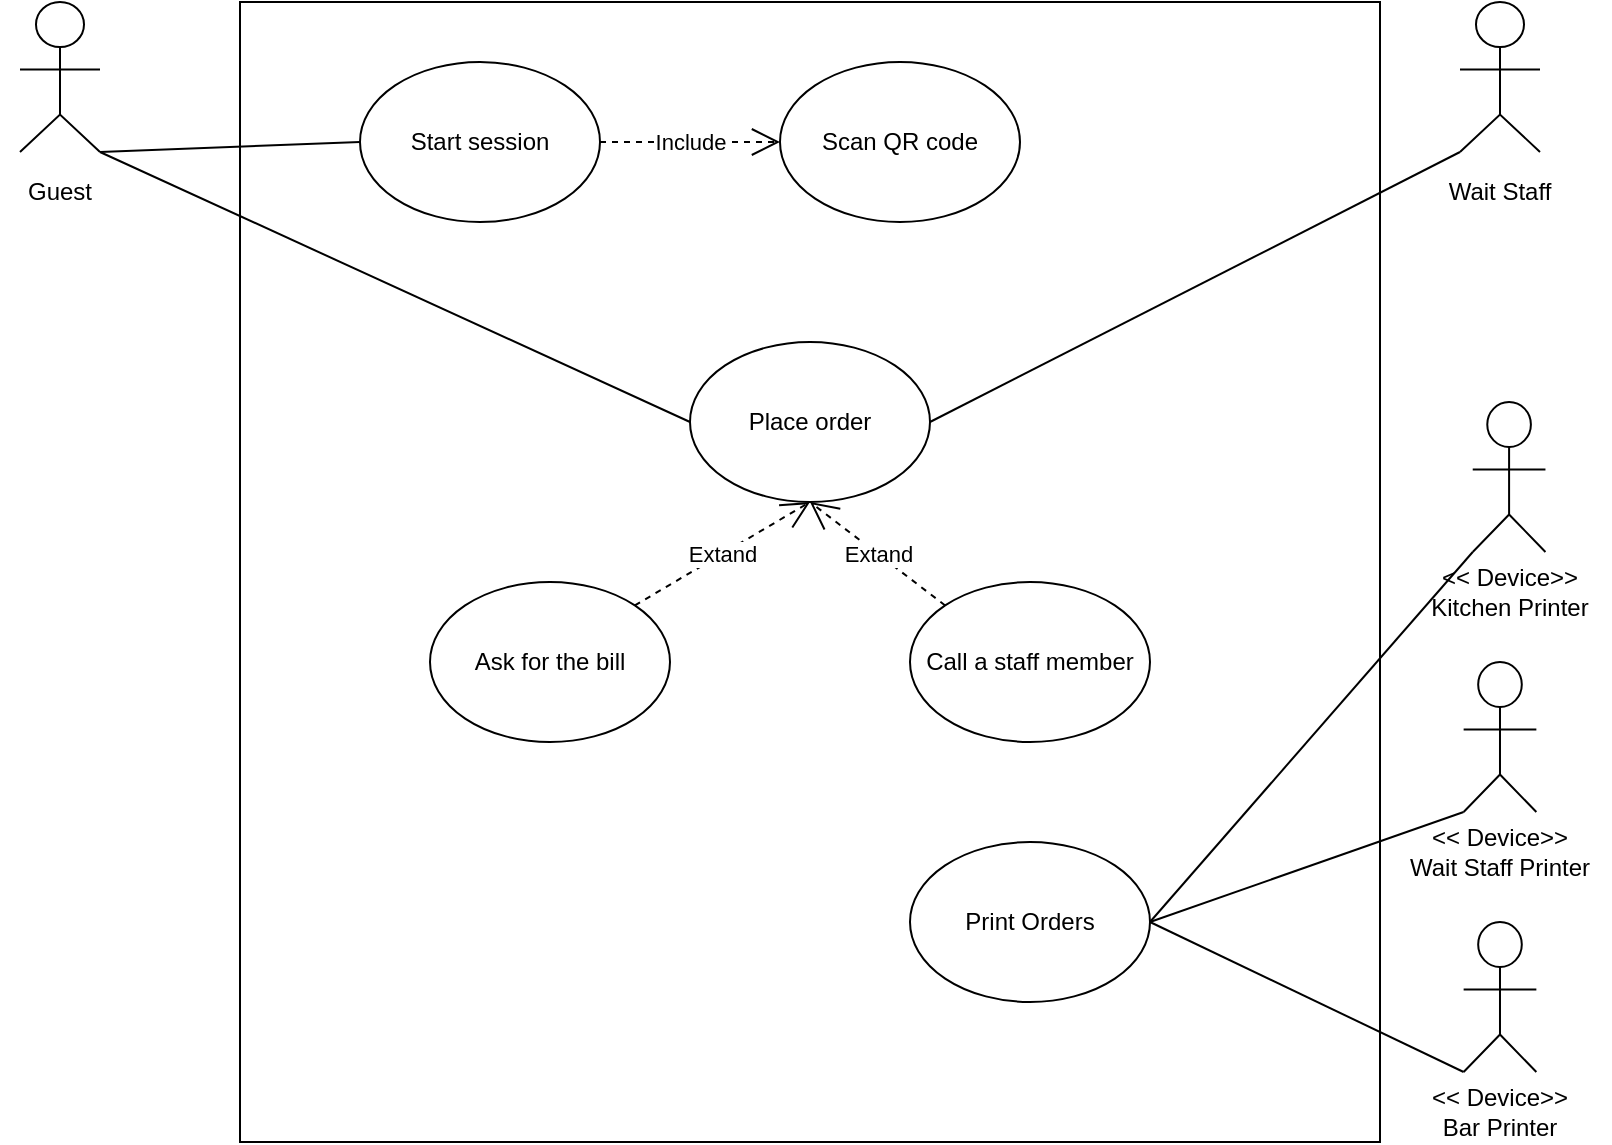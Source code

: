 <mxfile version="15.8.4" type="device"><diagram id="kMGdNFxnqdEaSkIDajsA" name="Page-1"><mxGraphModel dx="946" dy="597" grid="1" gridSize="10" guides="1" tooltips="1" connect="1" arrows="1" fold="1" page="1" pageScale="1" pageWidth="850" pageHeight="1100" math="0" shadow="0"><root><mxCell id="0"/><mxCell id="1" parent="0"/><mxCell id="ezPqiT_intzDqLgWVBzK-10" value="" style="rounded=0;whiteSpace=wrap;html=1;fillColor=none;" vertex="1" parent="1"><mxGeometry x="150" y="130" width="570" height="570" as="geometry"/></mxCell><mxCell id="ezPqiT_intzDqLgWVBzK-11" value="Start session" style="ellipse;whiteSpace=wrap;html=1;fillColor=none;" vertex="1" parent="1"><mxGeometry x="210" y="160" width="120" height="80" as="geometry"/></mxCell><mxCell id="ezPqiT_intzDqLgWVBzK-12" value="Place&amp;nbsp;order" style="ellipse;whiteSpace=wrap;html=1;fillColor=none;" vertex="1" parent="1"><mxGeometry x="375" y="300" width="120" height="80" as="geometry"/></mxCell><mxCell id="ezPqiT_intzDqLgWVBzK-13" value="Call a staff member" style="ellipse;whiteSpace=wrap;html=1;fillColor=none;" vertex="1" parent="1"><mxGeometry x="485" y="420" width="120" height="80" as="geometry"/></mxCell><mxCell id="ezPqiT_intzDqLgWVBzK-14" value="Ask for the bill" style="ellipse;whiteSpace=wrap;html=1;fillColor=none;" vertex="1" parent="1"><mxGeometry x="245" y="420" width="120" height="80" as="geometry"/></mxCell><mxCell id="ezPqiT_intzDqLgWVBzK-15" value="Scan QR code" style="ellipse;whiteSpace=wrap;html=1;fillColor=none;" vertex="1" parent="1"><mxGeometry x="420" y="160" width="120" height="80" as="geometry"/></mxCell><mxCell id="ezPqiT_intzDqLgWVBzK-16" value="Include" style="endArrow=open;endSize=12;dashed=1;html=1;rounded=0;entryX=0;entryY=0.5;entryDx=0;entryDy=0;exitX=1;exitY=0.5;exitDx=0;exitDy=0;" edge="1" parent="1" source="ezPqiT_intzDqLgWVBzK-11" target="ezPqiT_intzDqLgWVBzK-15"><mxGeometry width="160" relative="1" as="geometry"><mxPoint x="310" y="244.5" as="sourcePoint"/><mxPoint x="470" y="244.5" as="targetPoint"/></mxGeometry></mxCell><mxCell id="ezPqiT_intzDqLgWVBzK-21" value="" style="endArrow=none;html=1;rounded=0;entryX=0;entryY=0.5;entryDx=0;entryDy=0;exitX=1;exitY=1;exitDx=0;exitDy=0;exitPerimeter=0;" edge="1" parent="1" source="ezPqiT_intzDqLgWVBzK-7" target="ezPqiT_intzDqLgWVBzK-11"><mxGeometry width="50" height="50" relative="1" as="geometry"><mxPoint x="80" y="190" as="sourcePoint"/><mxPoint x="450" y="290" as="targetPoint"/></mxGeometry></mxCell><mxCell id="ezPqiT_intzDqLgWVBzK-22" value="" style="endArrow=none;html=1;rounded=0;exitX=0;exitY=0.5;exitDx=0;exitDy=0;entryX=1;entryY=1;entryDx=0;entryDy=0;entryPerimeter=0;" edge="1" parent="1" source="ezPqiT_intzDqLgWVBzK-12" target="ezPqiT_intzDqLgWVBzK-7"><mxGeometry width="50" height="50" relative="1" as="geometry"><mxPoint x="30" y="420" as="sourcePoint"/><mxPoint x="80" y="180" as="targetPoint"/></mxGeometry></mxCell><mxCell id="ezPqiT_intzDqLgWVBzK-25" value="" style="group" vertex="1" connectable="0" parent="1"><mxGeometry x="30" y="130" width="60" height="110" as="geometry"/></mxCell><mxCell id="ezPqiT_intzDqLgWVBzK-7" value="" style="html=1;outlineConnect=0;whiteSpace=wrap;fillColor=default;verticalLabelPosition=bottom;verticalAlign=top;align=center;shape=mxgraph.archimate3.actor;" vertex="1" parent="ezPqiT_intzDqLgWVBzK-25"><mxGeometry x="10" width="40" height="75" as="geometry"/></mxCell><mxCell id="ezPqiT_intzDqLgWVBzK-23" value="Guest" style="text;html=1;strokeColor=none;fillColor=none;align=center;verticalAlign=middle;whiteSpace=wrap;rounded=0;" vertex="1" parent="ezPqiT_intzDqLgWVBzK-25"><mxGeometry y="80" width="60" height="30" as="geometry"/></mxCell><mxCell id="ezPqiT_intzDqLgWVBzK-26" value="" style="group" vertex="1" connectable="0" parent="1"><mxGeometry x="750" y="130" width="60" height="110" as="geometry"/></mxCell><mxCell id="ezPqiT_intzDqLgWVBzK-27" value="" style="html=1;outlineConnect=0;whiteSpace=wrap;fillColor=default;verticalLabelPosition=bottom;verticalAlign=top;align=center;shape=mxgraph.archimate3.actor;" vertex="1" parent="ezPqiT_intzDqLgWVBzK-26"><mxGeometry x="10" width="40" height="75" as="geometry"/></mxCell><mxCell id="ezPqiT_intzDqLgWVBzK-28" value="Wait Staff" style="text;html=1;strokeColor=none;fillColor=none;align=center;verticalAlign=middle;whiteSpace=wrap;rounded=0;" vertex="1" parent="ezPqiT_intzDqLgWVBzK-26"><mxGeometry y="80" width="60" height="30" as="geometry"/></mxCell><mxCell id="ezPqiT_intzDqLgWVBzK-29" value="" style="endArrow=none;html=1;rounded=0;exitX=1;exitY=0.5;exitDx=0;exitDy=0;entryX=0;entryY=1;entryDx=0;entryDy=0;entryPerimeter=0;" edge="1" parent="1" source="ezPqiT_intzDqLgWVBzK-12" target="ezPqiT_intzDqLgWVBzK-27"><mxGeometry width="50" height="50" relative="1" as="geometry"><mxPoint x="375" y="350" as="sourcePoint"/><mxPoint x="760" y="180" as="targetPoint"/></mxGeometry></mxCell><mxCell id="ezPqiT_intzDqLgWVBzK-30" value="Extand" style="endArrow=open;endSize=12;dashed=1;html=1;rounded=0;entryX=0.5;entryY=1;entryDx=0;entryDy=0;exitX=1;exitY=0;exitDx=0;exitDy=0;" edge="1" parent="1" source="ezPqiT_intzDqLgWVBzK-14" target="ezPqiT_intzDqLgWVBzK-12"><mxGeometry width="160" relative="1" as="geometry"><mxPoint x="340" y="210" as="sourcePoint"/><mxPoint x="430" y="210" as="targetPoint"/></mxGeometry></mxCell><mxCell id="ezPqiT_intzDqLgWVBzK-31" value="Extand" style="endArrow=open;endSize=12;dashed=1;html=1;rounded=0;entryX=0.5;entryY=1;entryDx=0;entryDy=0;exitX=0;exitY=0;exitDx=0;exitDy=0;" edge="1" parent="1" source="ezPqiT_intzDqLgWVBzK-13" target="ezPqiT_intzDqLgWVBzK-12"><mxGeometry width="160" relative="1" as="geometry"><mxPoint x="372.426" y="441.716" as="sourcePoint"/><mxPoint x="435" y="390" as="targetPoint"/></mxGeometry></mxCell><mxCell id="ezPqiT_intzDqLgWVBzK-32" value="Print Orders" style="ellipse;whiteSpace=wrap;html=1;fillColor=none;" vertex="1" parent="1"><mxGeometry x="485" y="550" width="120" height="80" as="geometry"/></mxCell><mxCell id="ezPqiT_intzDqLgWVBzK-33" value="" style="group" vertex="1" connectable="0" parent="1"><mxGeometry x="750" y="330" width="80" height="110" as="geometry"/></mxCell><mxCell id="ezPqiT_intzDqLgWVBzK-42" value="" style="group" vertex="1" connectable="0" parent="ezPqiT_intzDqLgWVBzK-33"><mxGeometry x="-20" width="100" height="110" as="geometry"/></mxCell><mxCell id="ezPqiT_intzDqLgWVBzK-34" value="" style="html=1;outlineConnect=0;whiteSpace=wrap;fillColor=default;verticalLabelPosition=bottom;verticalAlign=top;align=center;shape=mxgraph.archimate3.actor;" vertex="1" parent="ezPqiT_intzDqLgWVBzK-42"><mxGeometry x="36.364" width="36.364" height="75" as="geometry"/></mxCell><mxCell id="ezPqiT_intzDqLgWVBzK-35" value="&amp;lt;&amp;lt; Device&amp;gt;&amp;gt;&lt;br&gt;Kitchen Printer" style="text;html=1;strokeColor=none;fillColor=none;align=center;verticalAlign=middle;whiteSpace=wrap;rounded=0;" vertex="1" parent="ezPqiT_intzDqLgWVBzK-42"><mxGeometry x="4.55" y="80" width="100" height="30" as="geometry"/></mxCell><mxCell id="ezPqiT_intzDqLgWVBzK-43" value="" style="html=1;outlineConnect=0;whiteSpace=wrap;fillColor=default;verticalLabelPosition=bottom;verticalAlign=top;align=center;shape=mxgraph.archimate3.actor;" vertex="1" parent="1"><mxGeometry x="761.814" y="460" width="36.364" height="75" as="geometry"/></mxCell><mxCell id="ezPqiT_intzDqLgWVBzK-44" value="&amp;lt;&amp;lt; Device&amp;gt;&amp;gt;&lt;br&gt;Wait Staff Printer" style="text;html=1;strokeColor=none;fillColor=none;align=center;verticalAlign=middle;whiteSpace=wrap;rounded=0;" vertex="1" parent="1"><mxGeometry x="730" y="540" width="100" height="30" as="geometry"/></mxCell><mxCell id="ezPqiT_intzDqLgWVBzK-45" value="" style="html=1;outlineConnect=0;whiteSpace=wrap;fillColor=default;verticalLabelPosition=bottom;verticalAlign=top;align=center;shape=mxgraph.archimate3.actor;" vertex="1" parent="1"><mxGeometry x="761.814" y="590" width="36.364" height="75" as="geometry"/></mxCell><mxCell id="ezPqiT_intzDqLgWVBzK-46" value="&amp;lt;&amp;lt; Device&amp;gt;&amp;gt;&lt;br&gt;Bar Printer" style="text;html=1;strokeColor=none;fillColor=none;align=center;verticalAlign=middle;whiteSpace=wrap;rounded=0;" vertex="1" parent="1"><mxGeometry x="730" y="670" width="100" height="30" as="geometry"/></mxCell><mxCell id="ezPqiT_intzDqLgWVBzK-48" value="" style="endArrow=none;html=1;rounded=0;exitX=1;exitY=0.5;exitDx=0;exitDy=0;entryX=0;entryY=1;entryDx=0;entryDy=0;entryPerimeter=0;" edge="1" parent="1" source="ezPqiT_intzDqLgWVBzK-32" target="ezPqiT_intzDqLgWVBzK-43"><mxGeometry width="50" height="50" relative="1" as="geometry"><mxPoint x="647.5" y="555" as="sourcePoint"/><mxPoint x="760" y="510" as="targetPoint"/></mxGeometry></mxCell><mxCell id="ezPqiT_intzDqLgWVBzK-49" value="" style="endArrow=none;html=1;rounded=0;exitX=1;exitY=0.5;exitDx=0;exitDy=0;entryX=0;entryY=1;entryDx=0;entryDy=0;entryPerimeter=0;" edge="1" parent="1" source="ezPqiT_intzDqLgWVBzK-32" target="ezPqiT_intzDqLgWVBzK-45"><mxGeometry width="50" height="50" relative="1" as="geometry"><mxPoint x="605" y="675" as="sourcePoint"/><mxPoint x="760" y="640" as="targetPoint"/></mxGeometry></mxCell><mxCell id="ezPqiT_intzDqLgWVBzK-47" value="" style="endArrow=none;html=1;rounded=0;exitX=1;exitY=0.5;exitDx=0;exitDy=0;entryX=0;entryY=1;entryDx=0;entryDy=0;entryPerimeter=0;" edge="1" parent="1" source="ezPqiT_intzDqLgWVBzK-32" target="ezPqiT_intzDqLgWVBzK-34"><mxGeometry width="50" height="50" relative="1" as="geometry"><mxPoint x="630" y="435" as="sourcePoint"/><mxPoint x="750" y="380" as="targetPoint"/></mxGeometry></mxCell></root></mxGraphModel></diagram></mxfile>